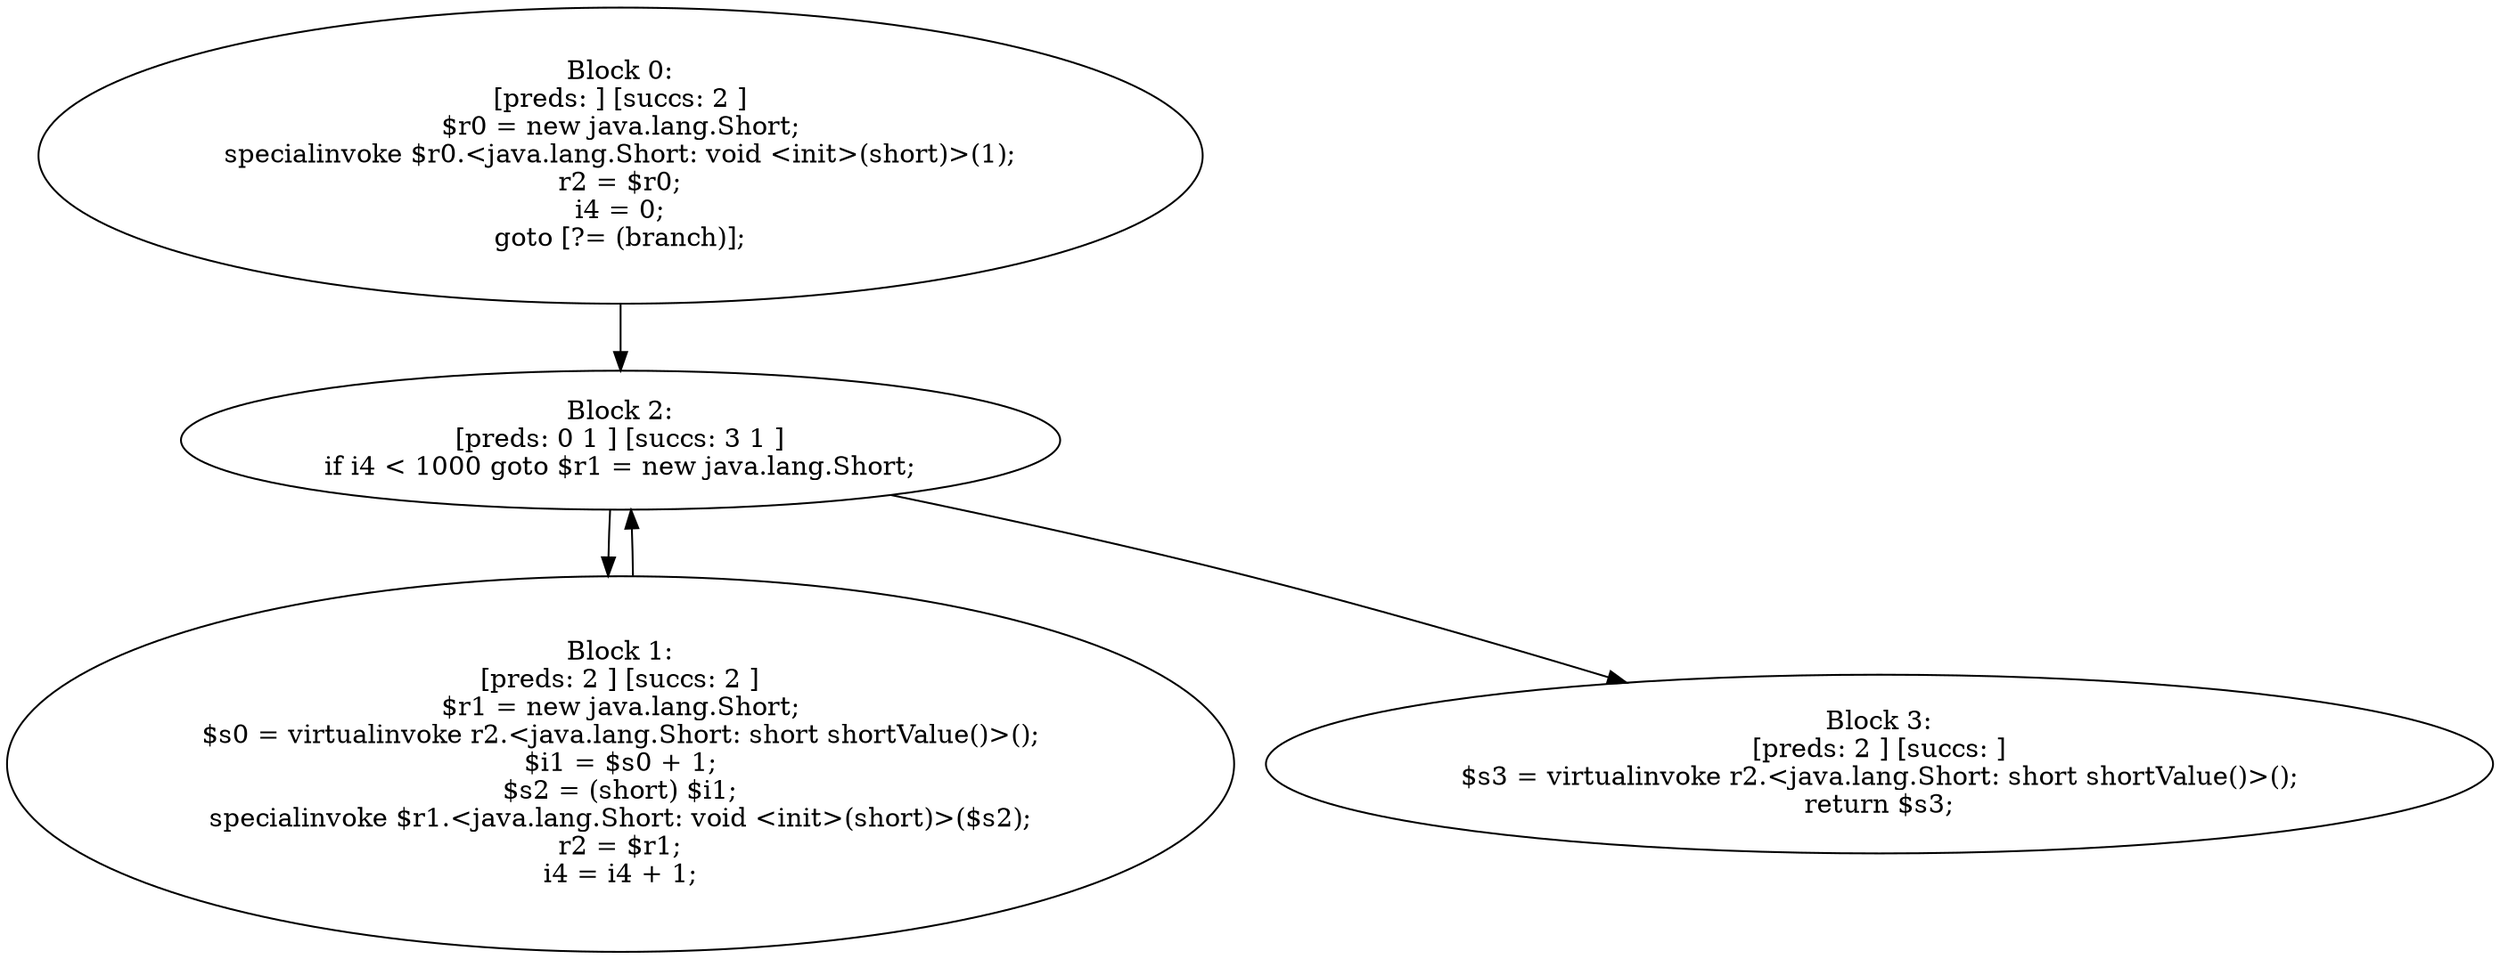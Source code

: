 digraph "unitGraph" {
    "Block 0:
[preds: ] [succs: 2 ]
$r0 = new java.lang.Short;
specialinvoke $r0.<java.lang.Short: void <init>(short)>(1);
r2 = $r0;
i4 = 0;
goto [?= (branch)];
"
    "Block 1:
[preds: 2 ] [succs: 2 ]
$r1 = new java.lang.Short;
$s0 = virtualinvoke r2.<java.lang.Short: short shortValue()>();
$i1 = $s0 + 1;
$s2 = (short) $i1;
specialinvoke $r1.<java.lang.Short: void <init>(short)>($s2);
r2 = $r1;
i4 = i4 + 1;
"
    "Block 2:
[preds: 0 1 ] [succs: 3 1 ]
if i4 < 1000 goto $r1 = new java.lang.Short;
"
    "Block 3:
[preds: 2 ] [succs: ]
$s3 = virtualinvoke r2.<java.lang.Short: short shortValue()>();
return $s3;
"
    "Block 0:
[preds: ] [succs: 2 ]
$r0 = new java.lang.Short;
specialinvoke $r0.<java.lang.Short: void <init>(short)>(1);
r2 = $r0;
i4 = 0;
goto [?= (branch)];
"->"Block 2:
[preds: 0 1 ] [succs: 3 1 ]
if i4 < 1000 goto $r1 = new java.lang.Short;
";
    "Block 1:
[preds: 2 ] [succs: 2 ]
$r1 = new java.lang.Short;
$s0 = virtualinvoke r2.<java.lang.Short: short shortValue()>();
$i1 = $s0 + 1;
$s2 = (short) $i1;
specialinvoke $r1.<java.lang.Short: void <init>(short)>($s2);
r2 = $r1;
i4 = i4 + 1;
"->"Block 2:
[preds: 0 1 ] [succs: 3 1 ]
if i4 < 1000 goto $r1 = new java.lang.Short;
";
    "Block 2:
[preds: 0 1 ] [succs: 3 1 ]
if i4 < 1000 goto $r1 = new java.lang.Short;
"->"Block 3:
[preds: 2 ] [succs: ]
$s3 = virtualinvoke r2.<java.lang.Short: short shortValue()>();
return $s3;
";
    "Block 2:
[preds: 0 1 ] [succs: 3 1 ]
if i4 < 1000 goto $r1 = new java.lang.Short;
"->"Block 1:
[preds: 2 ] [succs: 2 ]
$r1 = new java.lang.Short;
$s0 = virtualinvoke r2.<java.lang.Short: short shortValue()>();
$i1 = $s0 + 1;
$s2 = (short) $i1;
specialinvoke $r1.<java.lang.Short: void <init>(short)>($s2);
r2 = $r1;
i4 = i4 + 1;
";
}
